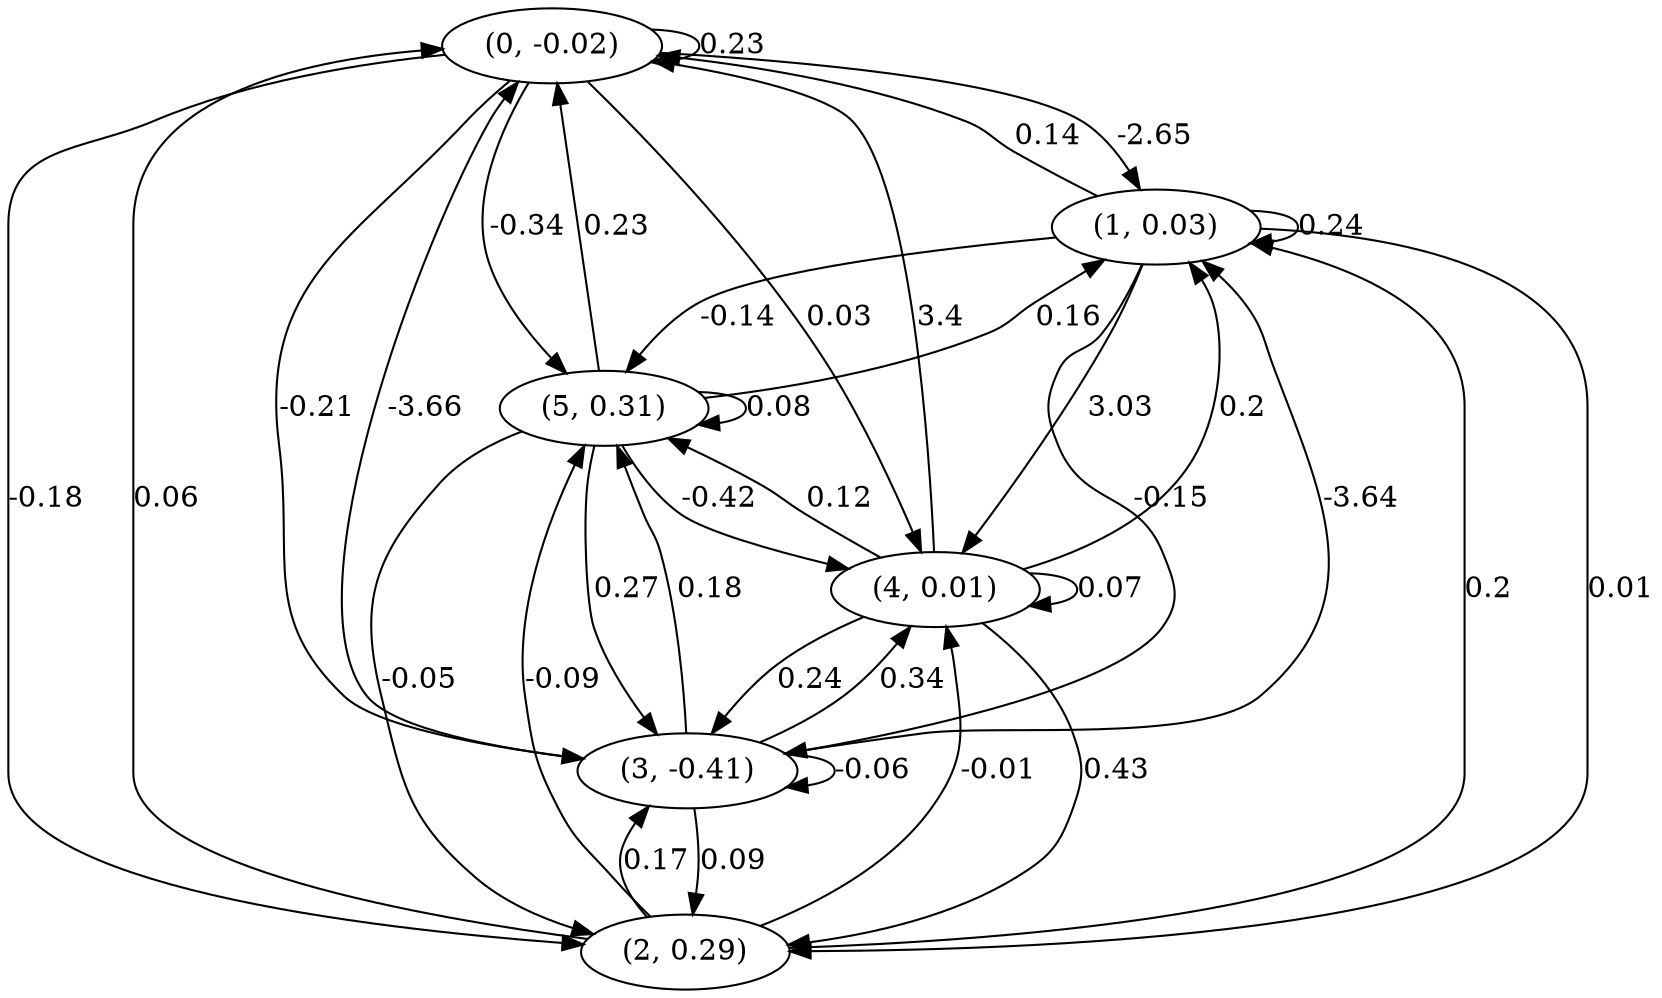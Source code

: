 digraph {
    0 [ label = "(0, -0.02)" ]
    1 [ label = "(1, 0.03)" ]
    2 [ label = "(2, 0.29)" ]
    3 [ label = "(3, -0.41)" ]
    4 [ label = "(4, 0.01)" ]
    5 [ label = "(5, 0.31)" ]
    0 -> 0 [ label = "0.23" ]
    1 -> 1 [ label = "0.24" ]
    3 -> 3 [ label = "-0.06" ]
    4 -> 4 [ label = "0.07" ]
    5 -> 5 [ label = "0.08" ]
    1 -> 0 [ label = "0.14" ]
    2 -> 0 [ label = "0.06" ]
    3 -> 0 [ label = "-3.66" ]
    4 -> 0 [ label = "3.4" ]
    5 -> 0 [ label = "0.23" ]
    0 -> 1 [ label = "-2.65" ]
    2 -> 1 [ label = "0.2" ]
    3 -> 1 [ label = "-3.64" ]
    4 -> 1 [ label = "0.2" ]
    5 -> 1 [ label = "0.16" ]
    0 -> 2 [ label = "-0.18" ]
    1 -> 2 [ label = "0.01" ]
    3 -> 2 [ label = "0.09" ]
    4 -> 2 [ label = "0.43" ]
    5 -> 2 [ label = "-0.05" ]
    0 -> 3 [ label = "-0.21" ]
    1 -> 3 [ label = "-0.15" ]
    2 -> 3 [ label = "0.17" ]
    4 -> 3 [ label = "0.24" ]
    5 -> 3 [ label = "0.27" ]
    0 -> 4 [ label = "0.03" ]
    1 -> 4 [ label = "3.03" ]
    2 -> 4 [ label = "-0.01" ]
    3 -> 4 [ label = "0.34" ]
    5 -> 4 [ label = "-0.42" ]
    0 -> 5 [ label = "-0.34" ]
    1 -> 5 [ label = "-0.14" ]
    2 -> 5 [ label = "-0.09" ]
    3 -> 5 [ label = "0.18" ]
    4 -> 5 [ label = "0.12" ]
}

